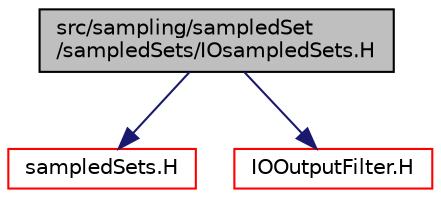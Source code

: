 digraph "src/sampling/sampledSet/sampledSets/IOsampledSets.H"
{
  bgcolor="transparent";
  edge [fontname="Helvetica",fontsize="10",labelfontname="Helvetica",labelfontsize="10"];
  node [fontname="Helvetica",fontsize="10",shape=record];
  Node0 [label="src/sampling/sampledSet\l/sampledSets/IOsampledSets.H",height=0.2,width=0.4,color="black", fillcolor="grey75", style="filled", fontcolor="black"];
  Node0 -> Node1 [color="midnightblue",fontsize="10",style="solid",fontname="Helvetica"];
  Node1 [label="sampledSets.H",height=0.2,width=0.4,color="red",URL="$a15029.html"];
  Node0 -> Node323 [color="midnightblue",fontsize="10",style="solid",fontname="Helvetica"];
  Node323 [label="IOOutputFilter.H",height=0.2,width=0.4,color="red",URL="$a09665.html"];
}
